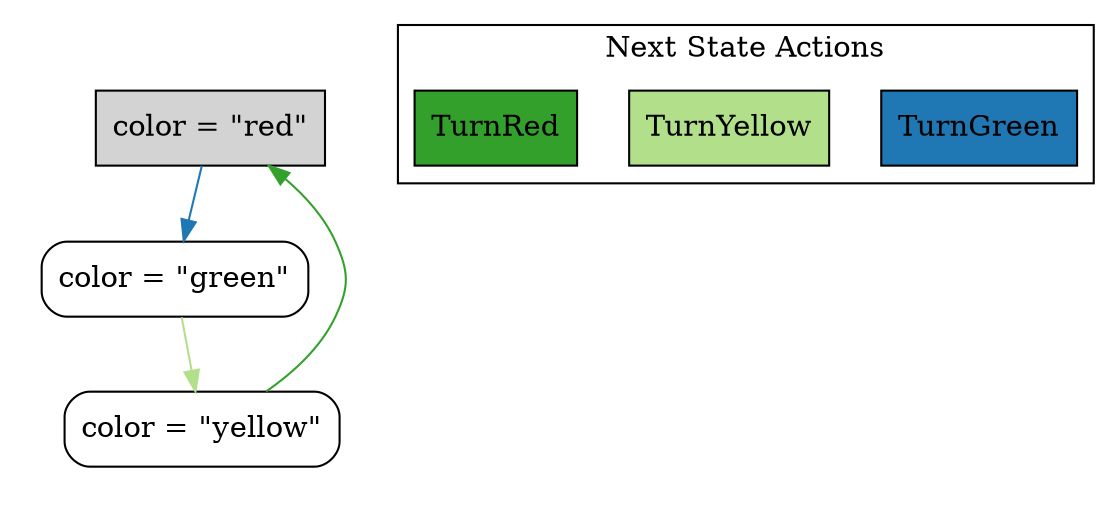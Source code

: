 strict digraph DiskGraph {
node [shape=box,style=rounded]
edge [colorscheme="paired12"]
nodesep=0.35;
subgraph cluster_graph {
color="white";
6633362529927917896 [label="color = \"red\"",style = filled]
6633362529927917896 -> -5933251858389651536 [label="",color="2",fontcolor="2"];
-5933251858389651536 [label="color = \"green\"",tooltip="color = \"green\""];
-5933251858389651536 -> 5383640856874542887 [label="",color="3",fontcolor="3"];
5383640856874542887 [label="color = \"yellow\"",tooltip="color = \"yellow\""];
5383640856874542887 -> 6633362529927917896 [label="",color="4",fontcolor="4"];
{rank = same; 6633362529927917896;}
{rank = same; -5933251858389651536;}
{rank = same; 5383640856874542887;}
}
subgraph cluster_legend {graph[style=bold];label = "Next State Actions" style="solid"
node [ labeljust="l",colorscheme="paired12",style=filled,shape=record ]
TurnGreen [label="TurnGreen",fillcolor=2]
TurnYellow [label="TurnYellow",fillcolor=3]
TurnRed [label="TurnRed",fillcolor=4]
}}